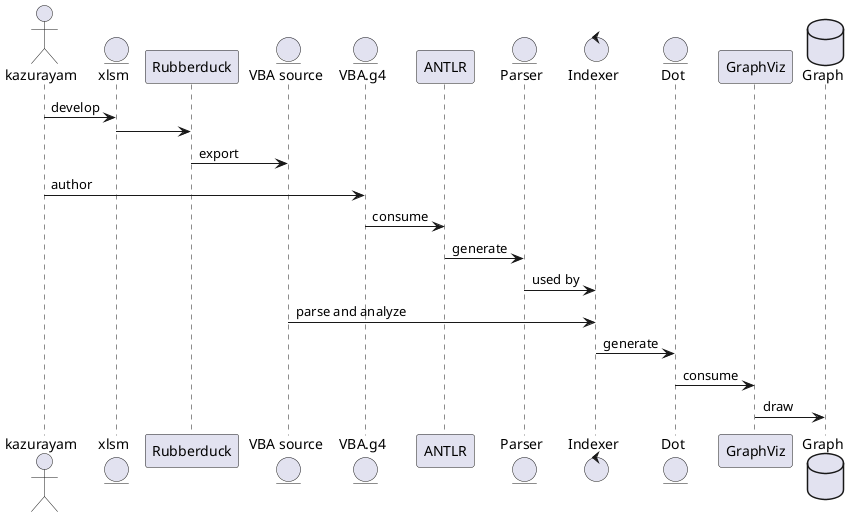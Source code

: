@startuml VBAProceduresIndexerシーケンス図
actor kazurayam as developer
entity xlsm as xlsm
participant Rubberduck as rubberduck
entity "VBA source" as vbaSource
entity "VBA.g4" as grammar
participant ANTLR as antlr
entity Parser as parser
control Indexer as indexer
entity Dot as dot
participant GraphViz as graphviz
database Graph as graph

developer -> xlsm : develop
xlsm -> rubberduck
rubberduck -> vbaSource: export
developer -> grammar : author
grammar -> antlr : consume
antlr -> parser : generate
parser -> indexer: used by
vbaSource -> indexer: parse and analyze
indexer -> dot : generate
dot -> graphviz : consume
graphviz -> graph : draw
@enduml

